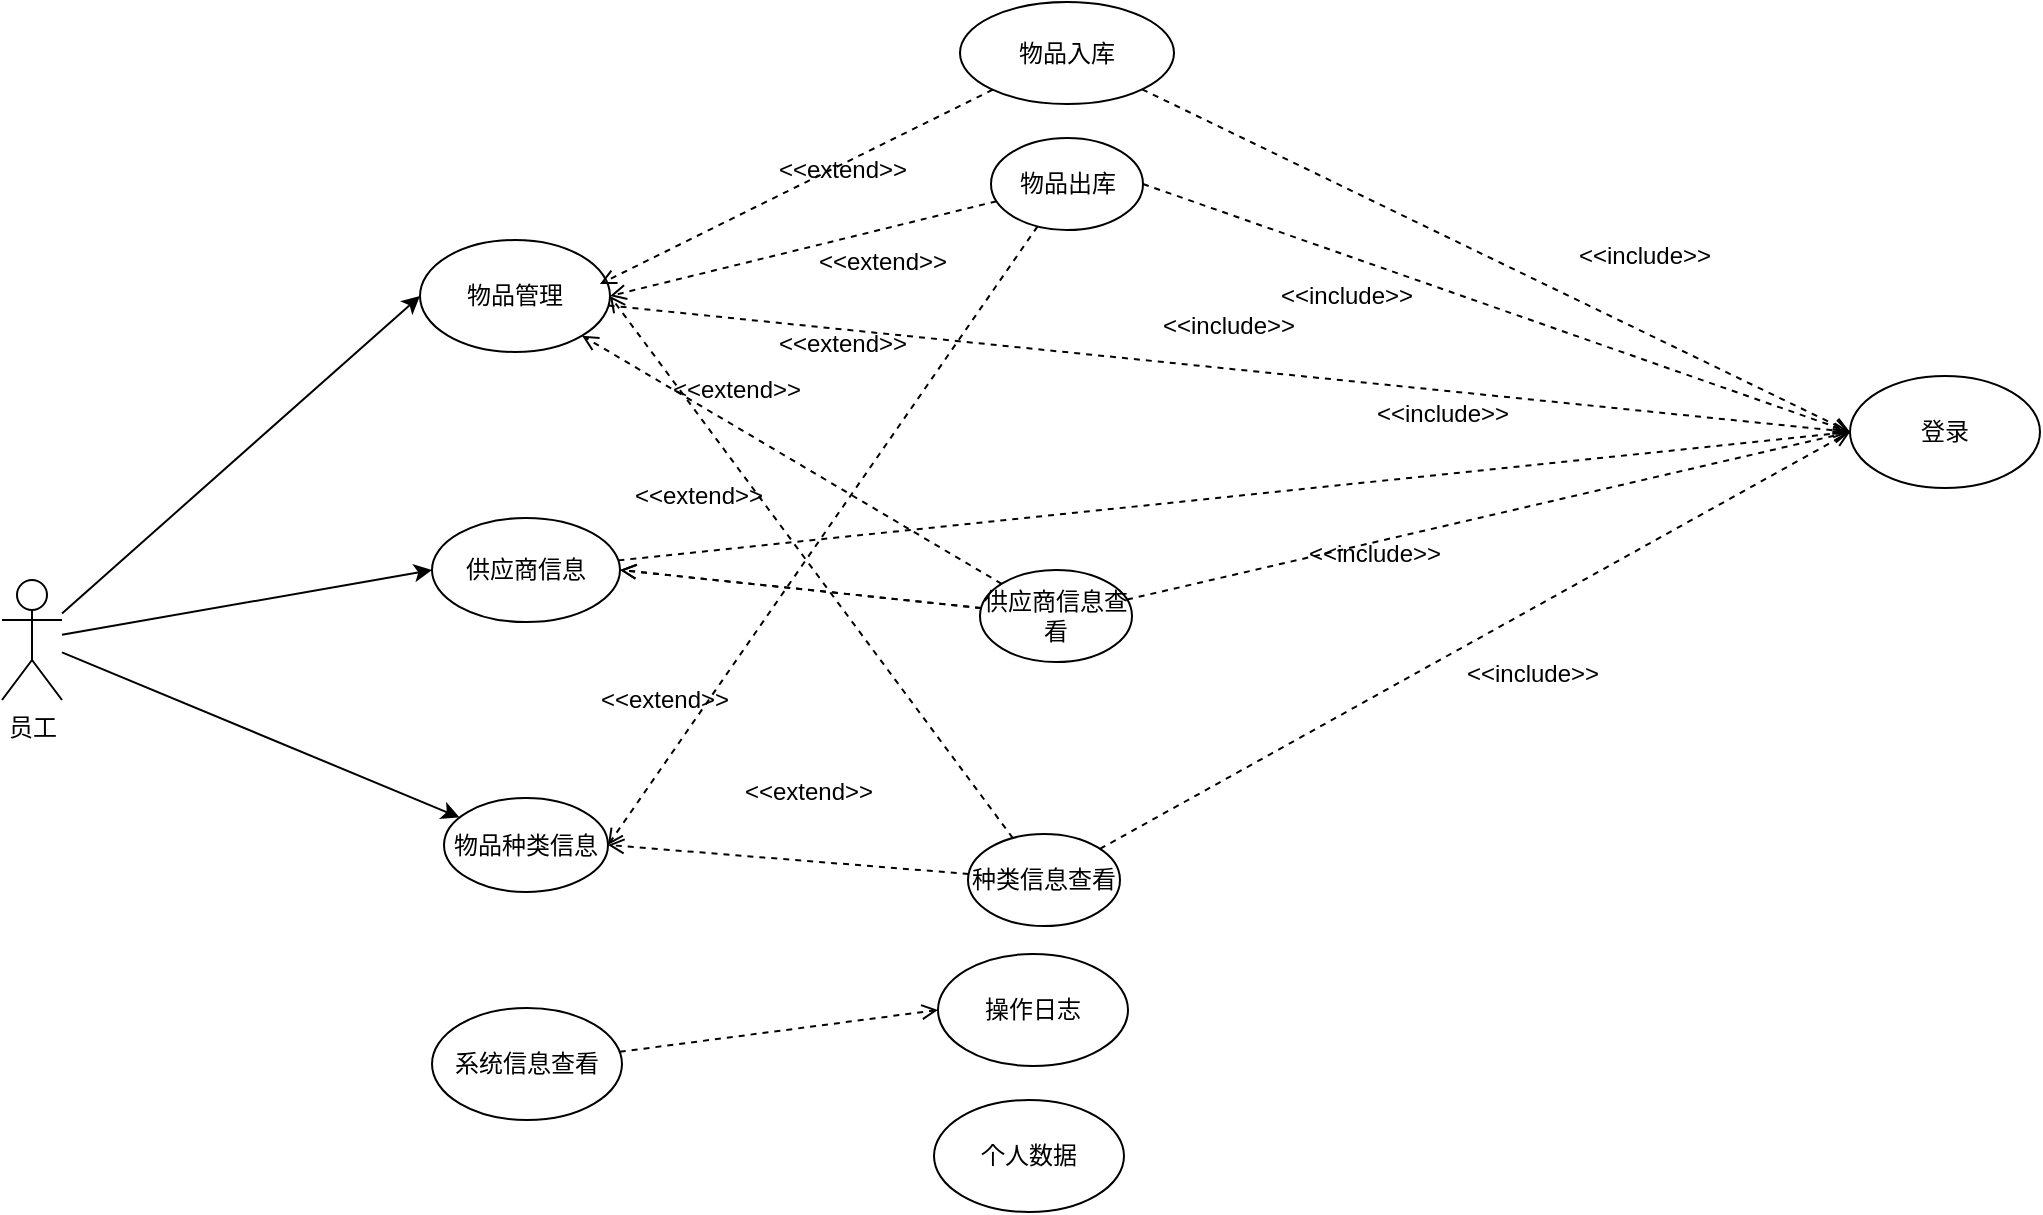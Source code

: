 <mxfile version="26.0.15">
  <diagram name="第 1 页" id="WtR9e3HdYUOJ1lMreugZ">
    <mxGraphModel dx="1826" dy="1155" grid="0" gridSize="10" guides="1" tooltips="1" connect="1" arrows="1" fold="1" page="0" pageScale="1" pageWidth="827" pageHeight="1169" math="0" shadow="0">
      <root>
        <mxCell id="0" />
        <mxCell id="1" parent="0" />
        <mxCell id="F2PklvX9BzaPfLRtc6xG-81" style="rounded=0;orthogonalLoop=1;jettySize=auto;html=1;entryX=0;entryY=0.5;entryDx=0;entryDy=0;" parent="1" source="F2PklvX9BzaPfLRtc6xG-1" target="F2PklvX9BzaPfLRtc6xG-2" edge="1">
          <mxGeometry relative="1" as="geometry" />
        </mxCell>
        <mxCell id="F2PklvX9BzaPfLRtc6xG-82" style="rounded=0;orthogonalLoop=1;jettySize=auto;html=1;entryX=0;entryY=0.5;entryDx=0;entryDy=0;" parent="1" source="F2PklvX9BzaPfLRtc6xG-1" target="F2PklvX9BzaPfLRtc6xG-3" edge="1">
          <mxGeometry relative="1" as="geometry" />
        </mxCell>
        <mxCell id="F2PklvX9BzaPfLRtc6xG-83" style="rounded=0;orthogonalLoop=1;jettySize=auto;html=1;" parent="1" source="F2PklvX9BzaPfLRtc6xG-1" target="F2PklvX9BzaPfLRtc6xG-6" edge="1">
          <mxGeometry relative="1" as="geometry" />
        </mxCell>
        <mxCell id="F2PklvX9BzaPfLRtc6xG-1" value="员工" style="shape=umlActor;verticalLabelPosition=bottom;verticalAlign=top;html=1;outlineConnect=0;" parent="1" vertex="1">
          <mxGeometry x="-226" y="264" width="30" height="60" as="geometry" />
        </mxCell>
        <mxCell id="M0qSmVQjPo-8_12m-MSE-9" style="rounded=0;orthogonalLoop=1;jettySize=auto;html=1;entryX=0;entryY=0.5;entryDx=0;entryDy=0;dashed=1;endArrow=open;endFill=0;" edge="1" parent="1" source="F2PklvX9BzaPfLRtc6xG-2" target="F2PklvX9BzaPfLRtc6xG-49">
          <mxGeometry relative="1" as="geometry" />
        </mxCell>
        <mxCell id="F2PklvX9BzaPfLRtc6xG-2" value="物品管理" style="ellipse;whiteSpace=wrap;html=1;" parent="1" vertex="1">
          <mxGeometry x="-17" y="94" width="95" height="56" as="geometry" />
        </mxCell>
        <mxCell id="F2PklvX9BzaPfLRtc6xG-78" style="rounded=0;orthogonalLoop=1;jettySize=auto;html=1;entryX=0;entryY=0.5;entryDx=0;entryDy=0;dashed=1;endArrow=open;endFill=0;" parent="1" source="F2PklvX9BzaPfLRtc6xG-3" target="F2PklvX9BzaPfLRtc6xG-49" edge="1">
          <mxGeometry relative="1" as="geometry" />
        </mxCell>
        <mxCell id="F2PklvX9BzaPfLRtc6xG-3" value="供应商信息" style="ellipse;whiteSpace=wrap;html=1;" parent="1" vertex="1">
          <mxGeometry x="-11" y="233" width="94" height="52" as="geometry" />
        </mxCell>
        <mxCell id="F2PklvX9BzaPfLRtc6xG-6" value="物品种类信息" style="ellipse;whiteSpace=wrap;html=1;" parent="1" vertex="1">
          <mxGeometry x="-5" y="373" width="82" height="47" as="geometry" />
        </mxCell>
        <mxCell id="F2PklvX9BzaPfLRtc6xG-19" style="rounded=0;orthogonalLoop=1;jettySize=auto;html=1;entryX=1;entryY=0.5;entryDx=0;entryDy=0;dashed=1;strokeColor=default;endArrow=open;endFill=0;" parent="1" source="F2PklvX9BzaPfLRtc6xG-8" target="F2PklvX9BzaPfLRtc6xG-6" edge="1">
          <mxGeometry relative="1" as="geometry" />
        </mxCell>
        <mxCell id="F2PklvX9BzaPfLRtc6xG-25" style="rounded=0;orthogonalLoop=1;jettySize=auto;html=1;entryX=1;entryY=0.5;entryDx=0;entryDy=0;dashed=1;endArrow=open;endFill=0;" parent="1" source="F2PklvX9BzaPfLRtc6xG-8" target="F2PklvX9BzaPfLRtc6xG-2" edge="1">
          <mxGeometry relative="1" as="geometry" />
        </mxCell>
        <mxCell id="F2PklvX9BzaPfLRtc6xG-52" style="rounded=0;orthogonalLoop=1;jettySize=auto;html=1;entryX=0;entryY=0.5;entryDx=0;entryDy=0;dashed=1;endArrow=open;endFill=0;exitX=1;exitY=0.5;exitDx=0;exitDy=0;" parent="1" source="F2PklvX9BzaPfLRtc6xG-8" target="F2PklvX9BzaPfLRtc6xG-49" edge="1">
          <mxGeometry relative="1" as="geometry" />
        </mxCell>
        <mxCell id="F2PklvX9BzaPfLRtc6xG-8" value="物品出库" style="ellipse;whiteSpace=wrap;html=1;" parent="1" vertex="1">
          <mxGeometry x="268.5" y="43" width="76" height="46" as="geometry" />
        </mxCell>
        <mxCell id="F2PklvX9BzaPfLRtc6xG-50" style="rounded=0;orthogonalLoop=1;jettySize=auto;html=1;entryX=0;entryY=0.5;entryDx=0;entryDy=0;dashed=1;endArrow=open;endFill=0;" parent="1" source="F2PklvX9BzaPfLRtc6xG-9" target="F2PklvX9BzaPfLRtc6xG-49" edge="1">
          <mxGeometry relative="1" as="geometry" />
        </mxCell>
        <mxCell id="F2PklvX9BzaPfLRtc6xG-9" value="物品入库" style="ellipse;whiteSpace=wrap;html=1;" parent="1" vertex="1">
          <mxGeometry x="253" y="-25" width="107" height="51" as="geometry" />
        </mxCell>
        <mxCell id="F2PklvX9BzaPfLRtc6xG-27" style="rounded=0;orthogonalLoop=1;jettySize=auto;html=1;entryX=1;entryY=0.5;entryDx=0;entryDy=0;dashed=1;endArrow=open;endFill=0;" parent="1" source="F2PklvX9BzaPfLRtc6xG-11" target="F2PklvX9BzaPfLRtc6xG-3" edge="1">
          <mxGeometry relative="1" as="geometry" />
        </mxCell>
        <mxCell id="F2PklvX9BzaPfLRtc6xG-31" style="rounded=0;orthogonalLoop=1;jettySize=auto;html=1;entryX=1;entryY=0.5;entryDx=0;entryDy=0;dashed=1;endArrow=open;endFill=0;" parent="1" source="F2PklvX9BzaPfLRtc6xG-11" target="F2PklvX9BzaPfLRtc6xG-3" edge="1">
          <mxGeometry relative="1" as="geometry" />
        </mxCell>
        <mxCell id="F2PklvX9BzaPfLRtc6xG-56" style="rounded=0;orthogonalLoop=1;jettySize=auto;html=1;entryX=0;entryY=0.5;entryDx=0;entryDy=0;dashed=1;endArrow=open;endFill=0;" parent="1" source="F2PklvX9BzaPfLRtc6xG-11" target="F2PklvX9BzaPfLRtc6xG-49" edge="1">
          <mxGeometry relative="1" as="geometry" />
        </mxCell>
        <mxCell id="M0qSmVQjPo-8_12m-MSE-2" style="rounded=0;orthogonalLoop=1;jettySize=auto;html=1;dashed=1;endArrow=open;endFill=0;" edge="1" parent="1" source="F2PklvX9BzaPfLRtc6xG-11" target="F2PklvX9BzaPfLRtc6xG-2">
          <mxGeometry relative="1" as="geometry" />
        </mxCell>
        <mxCell id="F2PklvX9BzaPfLRtc6xG-11" value="供应商信息查看" style="ellipse;whiteSpace=wrap;html=1;" parent="1" vertex="1">
          <mxGeometry x="263" y="259" width="76" height="46" as="geometry" />
        </mxCell>
        <mxCell id="F2PklvX9BzaPfLRtc6xG-58" style="rounded=0;orthogonalLoop=1;jettySize=auto;html=1;entryX=0;entryY=0.5;entryDx=0;entryDy=0;dashed=1;endArrow=open;endFill=0;" parent="1" source="F2PklvX9BzaPfLRtc6xG-12" target="F2PklvX9BzaPfLRtc6xG-49" edge="1">
          <mxGeometry relative="1" as="geometry" />
        </mxCell>
        <mxCell id="M0qSmVQjPo-8_12m-MSE-4" style="rounded=0;orthogonalLoop=1;jettySize=auto;html=1;entryX=1;entryY=0.5;entryDx=0;entryDy=0;endArrow=open;endFill=0;dashed=1;" edge="1" parent="1" source="F2PklvX9BzaPfLRtc6xG-12" target="F2PklvX9BzaPfLRtc6xG-2">
          <mxGeometry relative="1" as="geometry" />
        </mxCell>
        <mxCell id="M0qSmVQjPo-8_12m-MSE-6" style="rounded=0;orthogonalLoop=1;jettySize=auto;html=1;entryX=1;entryY=0.5;entryDx=0;entryDy=0;dashed=1;endArrow=open;endFill=0;" edge="1" parent="1" source="F2PklvX9BzaPfLRtc6xG-12" target="F2PklvX9BzaPfLRtc6xG-6">
          <mxGeometry relative="1" as="geometry" />
        </mxCell>
        <mxCell id="F2PklvX9BzaPfLRtc6xG-12" value="种类信息查看" style="ellipse;whiteSpace=wrap;html=1;" parent="1" vertex="1">
          <mxGeometry x="257" y="391" width="76" height="46" as="geometry" />
        </mxCell>
        <mxCell id="F2PklvX9BzaPfLRtc6xG-21" style="rounded=0;orthogonalLoop=1;jettySize=auto;html=1;entryX=0.947;entryY=0.393;entryDx=0;entryDy=0;entryPerimeter=0;dashed=1;endArrow=open;endFill=0;" parent="1" source="F2PklvX9BzaPfLRtc6xG-9" target="F2PklvX9BzaPfLRtc6xG-2" edge="1">
          <mxGeometry relative="1" as="geometry" />
        </mxCell>
        <mxCell id="F2PklvX9BzaPfLRtc6xG-23" value="&amp;lt;&amp;lt;extend&amp;gt;&amp;gt;" style="text;html=1;align=center;verticalAlign=middle;resizable=0;points=[];autosize=1;strokeColor=none;fillColor=none;" parent="1" vertex="1">
          <mxGeometry x="153" y="46" width="82" height="26" as="geometry" />
        </mxCell>
        <mxCell id="F2PklvX9BzaPfLRtc6xG-26" value="&amp;lt;&amp;lt;extend&amp;gt;&amp;gt;" style="text;html=1;align=center;verticalAlign=middle;resizable=0;points=[];autosize=1;strokeColor=none;fillColor=none;" parent="1" vertex="1">
          <mxGeometry x="173" y="92" width="82" height="26" as="geometry" />
        </mxCell>
        <mxCell id="F2PklvX9BzaPfLRtc6xG-30" value="&amp;lt;&amp;lt;extend&amp;gt;&amp;gt;" style="text;html=1;align=center;verticalAlign=middle;resizable=0;points=[];autosize=1;strokeColor=none;fillColor=none;" parent="1" vertex="1">
          <mxGeometry x="64" y="311" width="82" height="26" as="geometry" />
        </mxCell>
        <mxCell id="F2PklvX9BzaPfLRtc6xG-49" value="登录" style="ellipse;whiteSpace=wrap;html=1;" parent="1" vertex="1">
          <mxGeometry x="698" y="162" width="95" height="56" as="geometry" />
        </mxCell>
        <mxCell id="F2PklvX9BzaPfLRtc6xG-51" value="&amp;lt;&amp;lt;include&amp;gt;&amp;gt;" style="text;html=1;align=center;verticalAlign=middle;resizable=0;points=[];autosize=1;strokeColor=none;fillColor=none;" parent="1" vertex="1">
          <mxGeometry x="418" y="238" width="84" height="26" as="geometry" />
        </mxCell>
        <mxCell id="F2PklvX9BzaPfLRtc6xG-55" value="&amp;lt;&amp;lt;include&amp;gt;&amp;gt;" style="text;html=1;align=center;verticalAlign=middle;resizable=0;points=[];autosize=1;strokeColor=none;fillColor=none;" parent="1" vertex="1">
          <mxGeometry x="497" y="298" width="84" height="26" as="geometry" />
        </mxCell>
        <mxCell id="F2PklvX9BzaPfLRtc6xG-57" value="&amp;lt;&amp;lt;include&amp;gt;&amp;gt;" style="text;html=1;align=center;verticalAlign=middle;resizable=0;points=[];autosize=1;strokeColor=none;fillColor=none;" parent="1" vertex="1">
          <mxGeometry x="452" y="168" width="84" height="26" as="geometry" />
        </mxCell>
        <mxCell id="F2PklvX9BzaPfLRtc6xG-59" value="&amp;lt;&amp;lt;include&amp;gt;&amp;gt;" style="text;html=1;align=center;verticalAlign=middle;resizable=0;points=[];autosize=1;strokeColor=none;fillColor=none;" parent="1" vertex="1">
          <mxGeometry x="553" y="89" width="84" height="26" as="geometry" />
        </mxCell>
        <mxCell id="F2PklvX9BzaPfLRtc6xG-61" value="&amp;lt;&amp;lt;include&amp;gt;&amp;gt;" style="text;html=1;align=center;verticalAlign=middle;resizable=0;points=[];autosize=1;strokeColor=none;fillColor=none;" parent="1" vertex="1">
          <mxGeometry x="404" y="109" width="84" height="26" as="geometry" />
        </mxCell>
        <mxCell id="M0qSmVQjPo-8_12m-MSE-1" style="edgeStyle=orthogonalEdgeStyle;rounded=0;orthogonalLoop=1;jettySize=auto;html=1;exitX=0.5;exitY=1;exitDx=0;exitDy=0;" edge="1" parent="1" source="F2PklvX9BzaPfLRtc6xG-9" target="F2PklvX9BzaPfLRtc6xG-9">
          <mxGeometry relative="1" as="geometry" />
        </mxCell>
        <mxCell id="M0qSmVQjPo-8_12m-MSE-3" value="&amp;lt;&amp;lt;extend&amp;gt;&amp;gt;" style="text;html=1;align=center;verticalAlign=middle;resizable=0;points=[];autosize=1;strokeColor=none;fillColor=none;" vertex="1" parent="1">
          <mxGeometry x="153" y="133" width="82" height="26" as="geometry" />
        </mxCell>
        <mxCell id="M0qSmVQjPo-8_12m-MSE-5" value="&amp;lt;&amp;lt;extend&amp;gt;&amp;gt;" style="text;html=1;align=center;verticalAlign=middle;resizable=0;points=[];autosize=1;strokeColor=none;fillColor=none;" vertex="1" parent="1">
          <mxGeometry x="100" y="156" width="82" height="26" as="geometry" />
        </mxCell>
        <mxCell id="M0qSmVQjPo-8_12m-MSE-7" value="&amp;lt;&amp;lt;extend&amp;gt;&amp;gt;" style="text;html=1;align=center;verticalAlign=middle;resizable=0;points=[];autosize=1;strokeColor=none;fillColor=none;" vertex="1" parent="1">
          <mxGeometry x="136" y="357" width="82" height="26" as="geometry" />
        </mxCell>
        <mxCell id="M0qSmVQjPo-8_12m-MSE-8" value="&amp;lt;&amp;lt;extend&amp;gt;&amp;gt;" style="text;html=1;align=center;verticalAlign=middle;resizable=0;points=[];autosize=1;strokeColor=none;fillColor=none;" vertex="1" parent="1">
          <mxGeometry x="81" y="209" width="82" height="26" as="geometry" />
        </mxCell>
        <mxCell id="M0qSmVQjPo-8_12m-MSE-10" value="&amp;lt;&amp;lt;include&amp;gt;&amp;gt;" style="text;html=1;align=center;verticalAlign=middle;resizable=0;points=[];autosize=1;strokeColor=none;fillColor=none;" vertex="1" parent="1">
          <mxGeometry x="344.5" y="124" width="84" height="26" as="geometry" />
        </mxCell>
        <mxCell id="M0qSmVQjPo-8_12m-MSE-14" style="rounded=0;orthogonalLoop=1;jettySize=auto;html=1;entryX=0;entryY=0.5;entryDx=0;entryDy=0;dashed=1;endArrow=open;endFill=0;" edge="1" parent="1" source="M0qSmVQjPo-8_12m-MSE-11" target="M0qSmVQjPo-8_12m-MSE-12">
          <mxGeometry relative="1" as="geometry" />
        </mxCell>
        <mxCell id="M0qSmVQjPo-8_12m-MSE-11" value="系统信息查看" style="ellipse;whiteSpace=wrap;html=1;" vertex="1" parent="1">
          <mxGeometry x="-11" y="478" width="95" height="56" as="geometry" />
        </mxCell>
        <mxCell id="M0qSmVQjPo-8_12m-MSE-12" value="操作日志" style="ellipse;whiteSpace=wrap;html=1;" vertex="1" parent="1">
          <mxGeometry x="242" y="451" width="95" height="56" as="geometry" />
        </mxCell>
        <mxCell id="M0qSmVQjPo-8_12m-MSE-13" value="个人数据" style="ellipse;whiteSpace=wrap;html=1;" vertex="1" parent="1">
          <mxGeometry x="240" y="524" width="95" height="56" as="geometry" />
        </mxCell>
      </root>
    </mxGraphModel>
  </diagram>
</mxfile>
